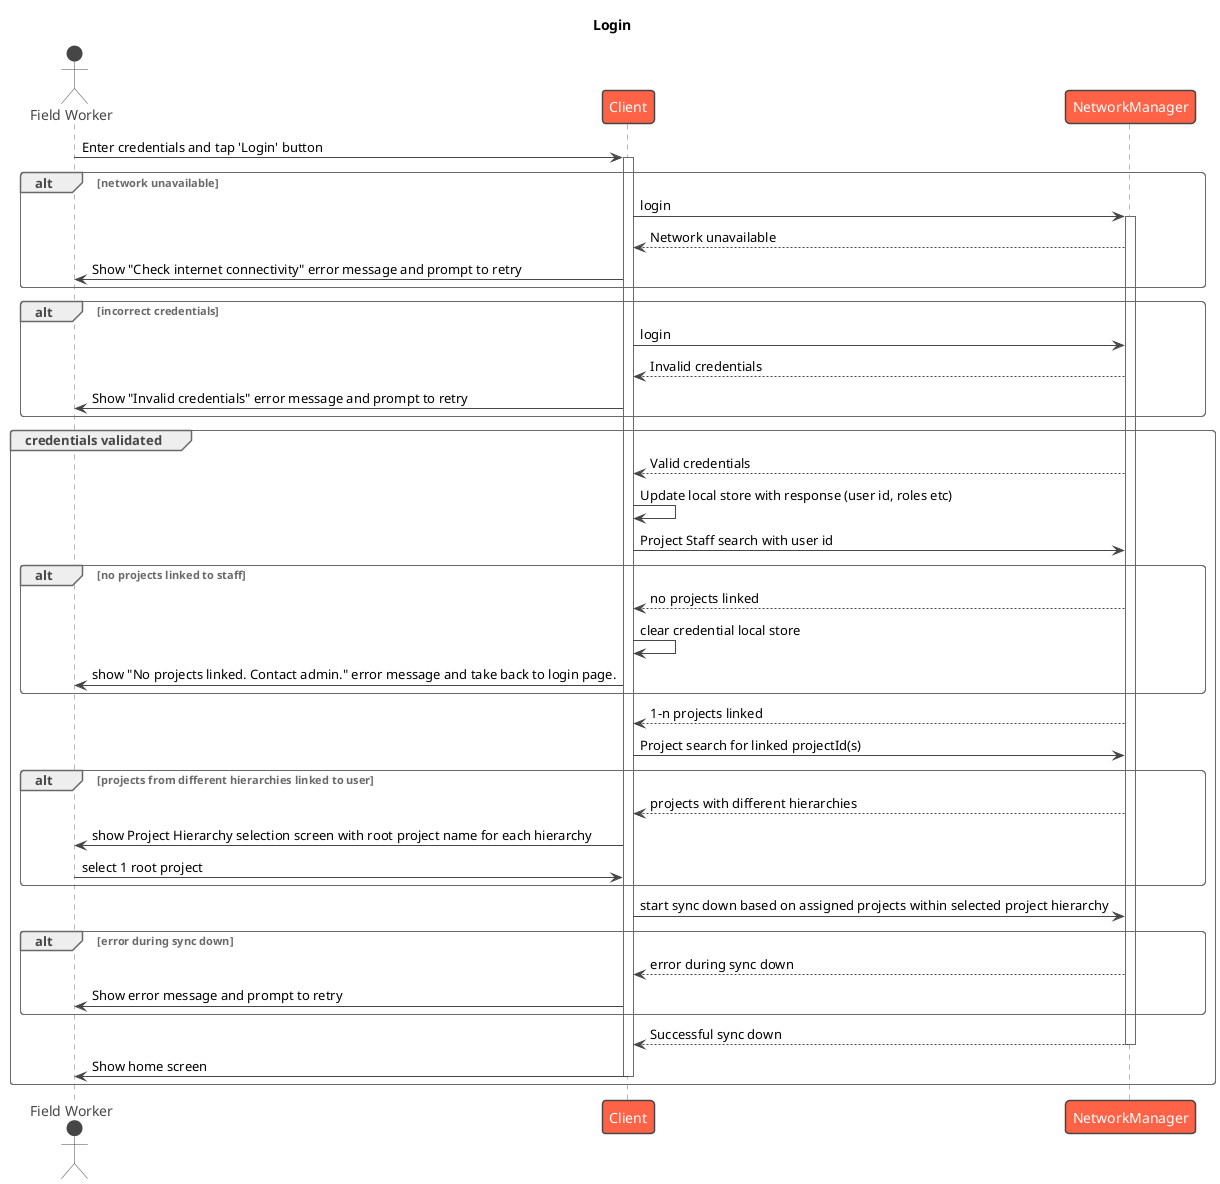 @startuml
!theme vibrant
title Login
actor "Field Worker" as a
participant Client as c
participant NetworkManager as nm

a -> c: Enter credentials and tap 'Login' button
activate c
alt network unavailable
  c -> nm: login
  activate nm
  nm --> c: Network unavailable
  c -> a: Show "Check internet connectivity" error message and prompt to retry
end
alt incorrect credentials
  c -> nm: login
  nm --> c: Invalid credentials
  c -> a: Show "Invalid credentials" error message and prompt to retry
end
group credentials validated
  nm --> c: Valid credentials
  c -> c: Update local store with response (user id, roles etc)
  c -> nm: Project Staff search with user id
  alt no projects linked to staff
    nm --> c: no projects linked
    c -> c: clear credential local store
    c -> a: show "No projects linked. Contact admin." error message and take back to login page.
  end
  nm --> c: 1-n projects linked
  c -> nm: Project search for linked projectId(s)
  alt projects from different hierarchies linked to user
    nm --> c: projects with different hierarchies
    c -> a: show Project Hierarchy selection screen with root project name for each hierarchy
    a -> c: select 1 root project
  end
  c -> nm: start sync down based on assigned projects within selected project hierarchy
  alt error during sync down
    nm --> c: error during sync down
    c -> a: Show error message and prompt to retry
  end
  nm --> c: Successful sync down
  deactivate nm
  c -> a: Show home screen
  deactivate c
end

@enduml
